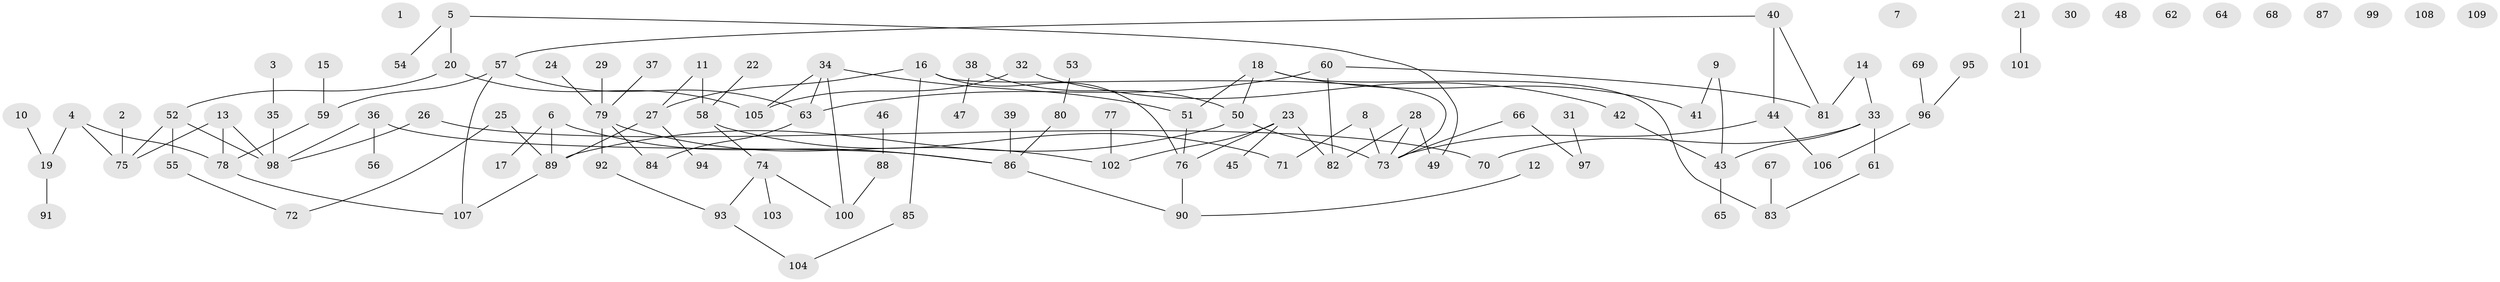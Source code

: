 // Generated by graph-tools (version 1.1) at 2025/38/03/09/25 04:38:51]
// undirected, 109 vertices, 120 edges
graph export_dot {
graph [start="1"]
  node [color=gray90,style=filled];
  1;
  2;
  3;
  4;
  5;
  6;
  7;
  8;
  9;
  10;
  11;
  12;
  13;
  14;
  15;
  16;
  17;
  18;
  19;
  20;
  21;
  22;
  23;
  24;
  25;
  26;
  27;
  28;
  29;
  30;
  31;
  32;
  33;
  34;
  35;
  36;
  37;
  38;
  39;
  40;
  41;
  42;
  43;
  44;
  45;
  46;
  47;
  48;
  49;
  50;
  51;
  52;
  53;
  54;
  55;
  56;
  57;
  58;
  59;
  60;
  61;
  62;
  63;
  64;
  65;
  66;
  67;
  68;
  69;
  70;
  71;
  72;
  73;
  74;
  75;
  76;
  77;
  78;
  79;
  80;
  81;
  82;
  83;
  84;
  85;
  86;
  87;
  88;
  89;
  90;
  91;
  92;
  93;
  94;
  95;
  96;
  97;
  98;
  99;
  100;
  101;
  102;
  103;
  104;
  105;
  106;
  107;
  108;
  109;
  2 -- 75;
  3 -- 35;
  4 -- 19;
  4 -- 75;
  4 -- 78;
  5 -- 20;
  5 -- 49;
  5 -- 54;
  6 -- 17;
  6 -- 86;
  6 -- 89;
  8 -- 71;
  8 -- 73;
  9 -- 41;
  9 -- 43;
  10 -- 19;
  11 -- 27;
  11 -- 58;
  12 -- 90;
  13 -- 75;
  13 -- 78;
  13 -- 98;
  14 -- 33;
  14 -- 81;
  15 -- 59;
  16 -- 27;
  16 -- 73;
  16 -- 76;
  16 -- 85;
  18 -- 41;
  18 -- 50;
  18 -- 51;
  18 -- 83;
  19 -- 91;
  20 -- 52;
  20 -- 105;
  21 -- 101;
  22 -- 58;
  23 -- 45;
  23 -- 76;
  23 -- 82;
  23 -- 102;
  24 -- 79;
  25 -- 72;
  25 -- 89;
  26 -- 70;
  26 -- 98;
  27 -- 89;
  27 -- 94;
  28 -- 49;
  28 -- 73;
  28 -- 82;
  29 -- 79;
  31 -- 97;
  32 -- 42;
  32 -- 105;
  33 -- 43;
  33 -- 61;
  33 -- 70;
  34 -- 51;
  34 -- 63;
  34 -- 100;
  34 -- 105;
  35 -- 98;
  36 -- 56;
  36 -- 86;
  36 -- 98;
  37 -- 79;
  38 -- 47;
  38 -- 50;
  39 -- 86;
  40 -- 44;
  40 -- 57;
  40 -- 81;
  42 -- 43;
  43 -- 65;
  44 -- 73;
  44 -- 106;
  46 -- 88;
  50 -- 73;
  50 -- 89;
  51 -- 76;
  52 -- 55;
  52 -- 75;
  52 -- 98;
  53 -- 80;
  55 -- 72;
  57 -- 59;
  57 -- 63;
  57 -- 107;
  58 -- 71;
  58 -- 74;
  59 -- 78;
  60 -- 63;
  60 -- 81;
  60 -- 82;
  61 -- 83;
  63 -- 84;
  66 -- 73;
  66 -- 97;
  67 -- 83;
  69 -- 96;
  74 -- 93;
  74 -- 100;
  74 -- 103;
  76 -- 90;
  77 -- 102;
  78 -- 107;
  79 -- 84;
  79 -- 92;
  79 -- 102;
  80 -- 86;
  85 -- 104;
  86 -- 90;
  88 -- 100;
  89 -- 107;
  92 -- 93;
  93 -- 104;
  95 -- 96;
  96 -- 106;
}
